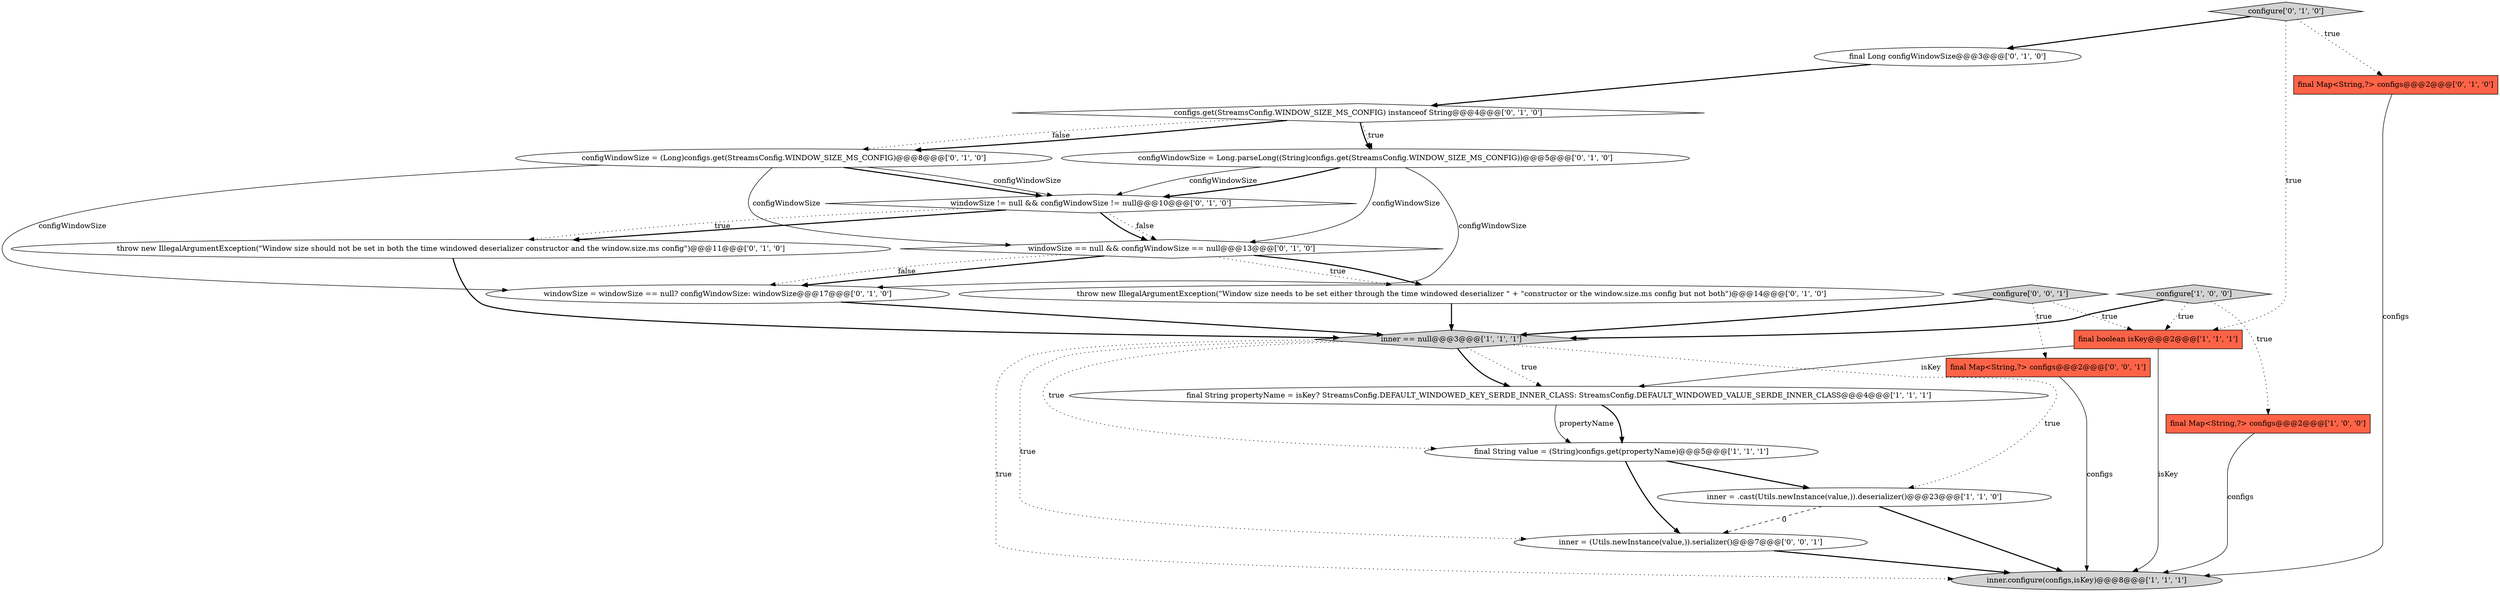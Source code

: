 digraph {
0 [style = filled, label = "final String propertyName = isKey? StreamsConfig.DEFAULT_WINDOWED_KEY_SERDE_INNER_CLASS: StreamsConfig.DEFAULT_WINDOWED_VALUE_SERDE_INNER_CLASS@@@4@@@['1', '1', '1']", fillcolor = white, shape = ellipse image = "AAA0AAABBB1BBB"];
14 [style = filled, label = "throw new IllegalArgumentException(\"Window size needs to be set either through the time windowed deserializer \" + \"constructor or the window.size.ms config but not both\")@@@14@@@['0', '1', '0']", fillcolor = white, shape = ellipse image = "AAA1AAABBB2BBB"];
19 [style = filled, label = "final Map<String,?> configs@@@2@@@['0', '0', '1']", fillcolor = tomato, shape = box image = "AAA0AAABBB3BBB"];
21 [style = filled, label = "configure['0', '0', '1']", fillcolor = lightgray, shape = diamond image = "AAA0AAABBB3BBB"];
10 [style = filled, label = "final Long configWindowSize@@@3@@@['0', '1', '0']", fillcolor = white, shape = ellipse image = "AAA1AAABBB2BBB"];
5 [style = filled, label = "inner == null@@@3@@@['1', '1', '1']", fillcolor = lightgray, shape = diamond image = "AAA0AAABBB1BBB"];
4 [style = filled, label = "inner.configure(configs,isKey)@@@8@@@['1', '1', '1']", fillcolor = lightgray, shape = ellipse image = "AAA0AAABBB1BBB"];
13 [style = filled, label = "configWindowSize = (Long)configs.get(StreamsConfig.WINDOW_SIZE_MS_CONFIG)@@@8@@@['0', '1', '0']", fillcolor = white, shape = ellipse image = "AAA1AAABBB2BBB"];
11 [style = filled, label = "windowSize != null && configWindowSize != null@@@10@@@['0', '1', '0']", fillcolor = white, shape = diamond image = "AAA1AAABBB2BBB"];
8 [style = filled, label = "windowSize == null && configWindowSize == null@@@13@@@['0', '1', '0']", fillcolor = white, shape = diamond image = "AAA1AAABBB2BBB"];
16 [style = filled, label = "throw new IllegalArgumentException(\"Window size should not be set in both the time windowed deserializer constructor and the window.size.ms config\")@@@11@@@['0', '1', '0']", fillcolor = white, shape = ellipse image = "AAA1AAABBB2BBB"];
18 [style = filled, label = "configWindowSize = Long.parseLong((String)configs.get(StreamsConfig.WINDOW_SIZE_MS_CONFIG))@@@5@@@['0', '1', '0']", fillcolor = white, shape = ellipse image = "AAA1AAABBB2BBB"];
20 [style = filled, label = "inner = (Utils.newInstance(value,)).serializer()@@@7@@@['0', '0', '1']", fillcolor = white, shape = ellipse image = "AAA0AAABBB3BBB"];
7 [style = filled, label = "configure['1', '0', '0']", fillcolor = lightgray, shape = diamond image = "AAA0AAABBB1BBB"];
6 [style = filled, label = "final boolean isKey@@@2@@@['1', '1', '1']", fillcolor = tomato, shape = box image = "AAA0AAABBB1BBB"];
17 [style = filled, label = "configure['0', '1', '0']", fillcolor = lightgray, shape = diamond image = "AAA0AAABBB2BBB"];
12 [style = filled, label = "windowSize = windowSize == null? configWindowSize: windowSize@@@17@@@['0', '1', '0']", fillcolor = white, shape = ellipse image = "AAA1AAABBB2BBB"];
15 [style = filled, label = "final Map<String,?> configs@@@2@@@['0', '1', '0']", fillcolor = tomato, shape = box image = "AAA0AAABBB2BBB"];
1 [style = filled, label = "inner = .cast(Utils.newInstance(value,)).deserializer()@@@23@@@['1', '1', '0']", fillcolor = white, shape = ellipse image = "AAA0AAABBB1BBB"];
2 [style = filled, label = "final Map<String,?> configs@@@2@@@['1', '0', '0']", fillcolor = tomato, shape = box image = "AAA0AAABBB1BBB"];
3 [style = filled, label = "final String value = (String)configs.get(propertyName)@@@5@@@['1', '1', '1']", fillcolor = white, shape = ellipse image = "AAA0AAABBB1BBB"];
9 [style = filled, label = "configs.get(StreamsConfig.WINDOW_SIZE_MS_CONFIG) instanceof String@@@4@@@['0', '1', '0']", fillcolor = white, shape = diamond image = "AAA1AAABBB2BBB"];
7->2 [style = dotted, label="true"];
9->18 [style = bold, label=""];
14->5 [style = bold, label=""];
5->0 [style = dotted, label="true"];
8->14 [style = bold, label=""];
9->13 [style = dotted, label="false"];
8->12 [style = bold, label=""];
8->12 [style = dotted, label="false"];
0->3 [style = solid, label="propertyName"];
10->9 [style = bold, label=""];
5->3 [style = dotted, label="true"];
1->20 [style = dashed, label="0"];
20->4 [style = bold, label=""];
17->10 [style = bold, label=""];
9->13 [style = bold, label=""];
5->4 [style = dotted, label="true"];
0->3 [style = bold, label=""];
11->16 [style = bold, label=""];
6->0 [style = solid, label="isKey"];
3->20 [style = bold, label=""];
3->1 [style = bold, label=""];
9->18 [style = dotted, label="true"];
11->16 [style = dotted, label="true"];
2->4 [style = solid, label="configs"];
6->4 [style = solid, label="isKey"];
17->15 [style = dotted, label="true"];
18->11 [style = solid, label="configWindowSize"];
5->0 [style = bold, label=""];
13->11 [style = bold, label=""];
12->5 [style = bold, label=""];
13->8 [style = solid, label="configWindowSize"];
11->8 [style = dotted, label="false"];
18->8 [style = solid, label="configWindowSize"];
11->8 [style = bold, label=""];
19->4 [style = solid, label="configs"];
15->4 [style = solid, label="configs"];
21->5 [style = bold, label=""];
21->19 [style = dotted, label="true"];
17->6 [style = dotted, label="true"];
1->4 [style = bold, label=""];
18->12 [style = solid, label="configWindowSize"];
16->5 [style = bold, label=""];
21->6 [style = dotted, label="true"];
7->5 [style = bold, label=""];
8->14 [style = dotted, label="true"];
5->1 [style = dotted, label="true"];
13->11 [style = solid, label="configWindowSize"];
13->12 [style = solid, label="configWindowSize"];
18->11 [style = bold, label=""];
5->20 [style = dotted, label="true"];
7->6 [style = dotted, label="true"];
}
